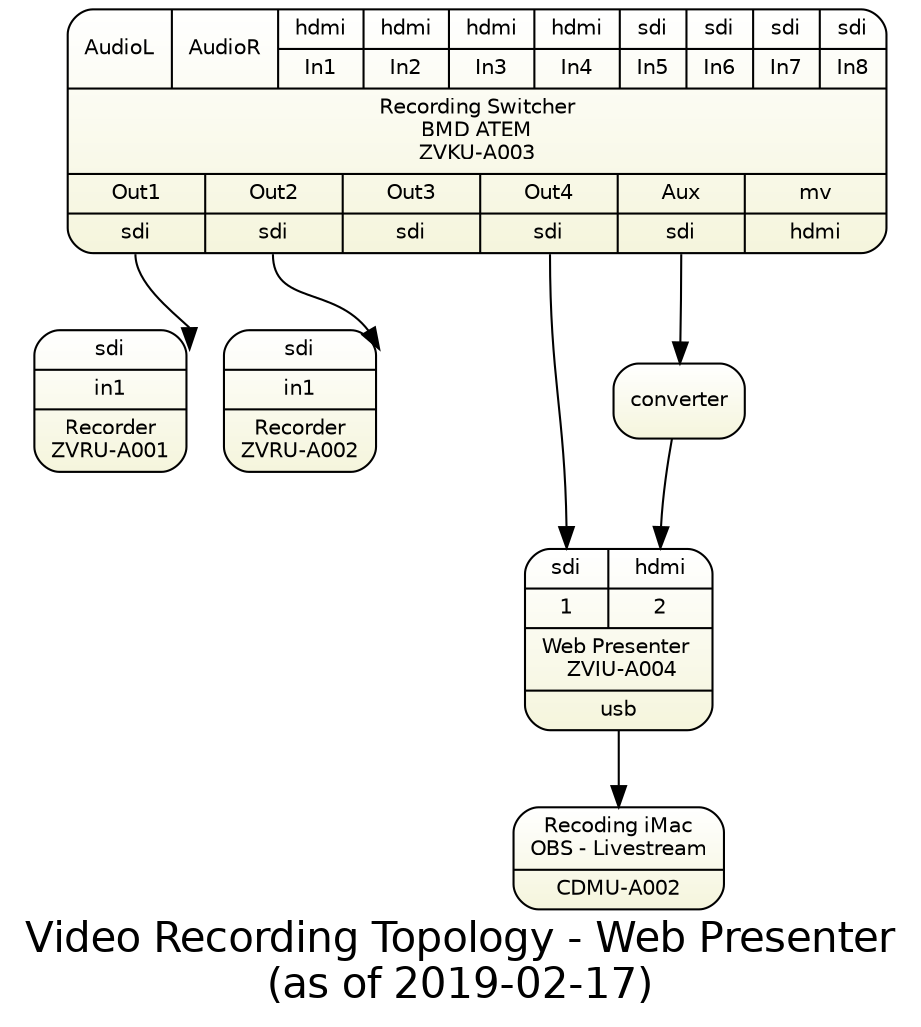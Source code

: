 digraph webpresenter { 
  
graph [overlap = true, fontsize = 20, 
      label="Video Recording Topology - Web Presenter\n(as of 2019-02-17)",
      fontname = Helvetica, bgcolor=white
      ]
 
node [shape = Mrecord style=filled , fillcolor="white:beige"  , fontsize = 10,
      gradientangle=270 fontname = Helvetica ]
      
rswitch [
  tooltip="BMD ATEM Television Studio Pro HD"

  label="{
    {{<al>AudioL}|{<ar>AudioR}|
      {<i1>hdmi|In1}|{<i2>hdmi|In2}|{<i3>hdmi|In3}|{<i4>hdmi|In4}
      |{<i5>sdi|In5}|{<i6>sdi|In6}|{<i7>sdi|In7}|{<i8>sdi|In8}}
      |Recording Switcher\nBMD ATEM\nZVKU-A003|
      {{Out1|<o1>sdi}|{Out2|<o2>sdi}|{Out3|<o3>sdi}|{Out4|<o4>sdi}|{Aux|<aux>sdi}|{mv|<mv>hdmi}}
    }"
]

recorder1 [
  label="{
    <i1>sdi|in1
    |Recorder\nZVRU-A001 
    }"
  tooltip="BMD Hyperdeck Studio Mini"
]

recorder2 [
  label="{
    <i1>sdi|in1
    |Recorder\nZVRU-A002 
    }"
  tooltip="BMD Hyperdeck Studio Mini"
]

wp [label="{{ {<i1>sdi|1 }|{<i2>hdmi|2} }|{Web Presenter \n ZVIU-A004}|{<usb>usb}}"]

cdmua002 [label="{Recoding iMac\nOBS - Livestream|CDMU-A002}"]
 
converter 

rswitch:aux -> converter
converter -> wp:i2
rswitch:o4 -> wp:i1
 
wp -> cdmua002
 
rswitch:o1 -> recorder1:i1 
rswitch:o2 -> recorder2:i1 
  
} 